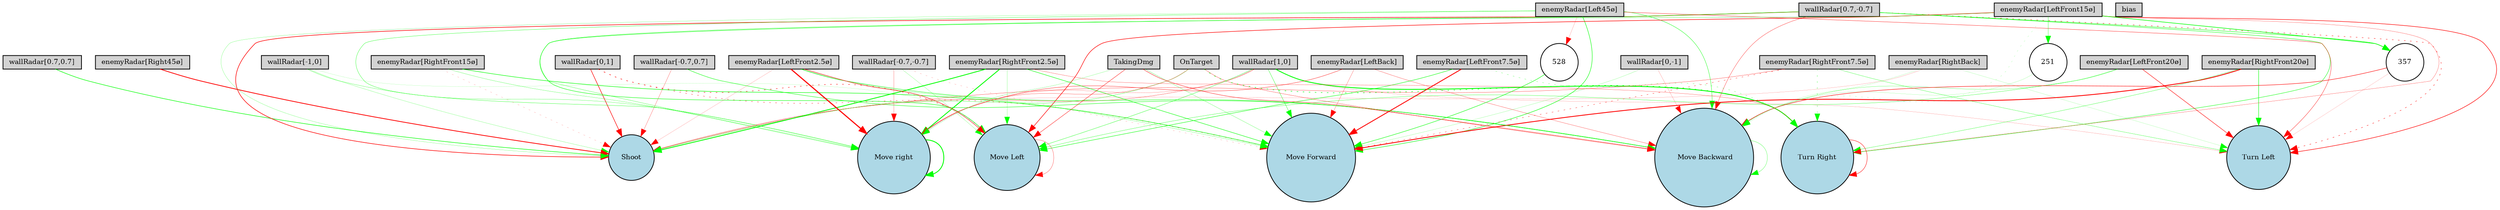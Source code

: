 digraph {
	node [fontsize=9 height=0.2 shape=circle width=0.2]
	"wallRadar[1,0]" [fillcolor=lightgray shape=box style=filled]
	"wallRadar[0,1]" [fillcolor=lightgray shape=box style=filled]
	"wallRadar[-1,0]" [fillcolor=lightgray shape=box style=filled]
	"wallRadar[0,-1]" [fillcolor=lightgray shape=box style=filled]
	"wallRadar[0.7,0.7]" [fillcolor=lightgray shape=box style=filled]
	"wallRadar[-0.7,0.7]" [fillcolor=lightgray shape=box style=filled]
	"wallRadar[-0.7,-0.7]" [fillcolor=lightgray shape=box style=filled]
	"wallRadar[0.7,-0.7]" [fillcolor=lightgray shape=box style=filled]
	"enemyRadar[RightBack]" [fillcolor=lightgray shape=box style=filled]
	"enemyRadar[LeftBack]" [fillcolor=lightgray shape=box style=filled]
	"enemyRadar[Right45ø]" [fillcolor=lightgray shape=box style=filled]
	"enemyRadar[Left45ø]" [fillcolor=lightgray shape=box style=filled]
	"enemyRadar[RightFront20ø]" [fillcolor=lightgray shape=box style=filled]
	"enemyRadar[LeftFront20ø]" [fillcolor=lightgray shape=box style=filled]
	"enemyRadar[RightFront15ø]" [fillcolor=lightgray shape=box style=filled]
	"enemyRadar[LeftFront15ø]" [fillcolor=lightgray shape=box style=filled]
	"enemyRadar[RightFront7.5ø]" [fillcolor=lightgray shape=box style=filled]
	"enemyRadar[LeftFront7.5ø]" [fillcolor=lightgray shape=box style=filled]
	"enemyRadar[RightFront2.5ø]" [fillcolor=lightgray shape=box style=filled]
	"enemyRadar[LeftFront2.5ø]" [fillcolor=lightgray shape=box style=filled]
	OnTarget [fillcolor=lightgray shape=box style=filled]
	TakingDmg [fillcolor=lightgray shape=box style=filled]
	bias [fillcolor=lightgray shape=box style=filled]
	Shoot [fillcolor=lightblue style=filled]
	"Move Forward" [fillcolor=lightblue style=filled]
	" Move Backward" [fillcolor=lightblue style=filled]
	"Move Left" [fillcolor=lightblue style=filled]
	"Move right" [fillcolor=lightblue style=filled]
	"Turn Left" [fillcolor=lightblue style=filled]
	"Turn Right" [fillcolor=lightblue style=filled]
	357 [fillcolor=white style=filled]
	528 [fillcolor=white style=filled]
	251 [fillcolor=white style=filled]
	"enemyRadar[Left45ø]" -> Shoot [color=green penwidth=0.19817902771210127 style=solid]
	"enemyRadar[LeftFront2.5ø]" -> Shoot [color=red penwidth=0.1337261331150464 style=solid]
	"enemyRadar[LeftFront20ø]" -> "Move Left" [color=green penwidth=0.314020679572647 style=solid]
	"enemyRadar[Right45ø]" -> Shoot [color=red penwidth=0.9899520705821432 style=solid]
	"enemyRadar[RightFront7.5ø]" -> "Move Forward" [color=red penwidth=0.3864794099674055 style=dotted]
	"Move Left" -> "Move Left" [color=red penwidth=0.2881352929556703 style=solid]
	"enemyRadar[LeftFront2.5ø]" -> " Move Backward" [color=green penwidth=0.47176079880932775 style=solid]
	"enemyRadar[LeftFront20ø]" -> " Move Backward" [color=green penwidth=0.23899271455251528 style=solid]
	"enemyRadar[RightFront7.5ø]" -> "Turn Left" [color=green penwidth=0.295277884405997 style=solid]
	"wallRadar[0.7,-0.7]" -> "Turn Left" [color=red penwidth=0.4712189863880307 style=dotted]
	"enemyRadar[LeftBack]" -> "Move Forward" [color=red penwidth=0.23598789271754075 style=solid]
	"enemyRadar[LeftFront15ø]" -> "Move Left" [color=red penwidth=0.672584655955217 style=solid]
	"enemyRadar[LeftFront2.5ø]" -> "Move right" [color=red penwidth=1.4380446092234709 style=solid]
	"wallRadar[0.7,-0.7]" -> " Move Backward" [color=red penwidth=0.32686564516735483 style=solid]
	"enemyRadar[RightFront20ø]" -> "Move Forward" [color=red penwidth=1.0757523350314278 style=solid]
	"enemyRadar[LeftBack]" -> " Move Backward" [color=red penwidth=0.26321824974785885 style=solid]
	OnTarget -> Shoot [color=green penwidth=0.29717325256484983 style=solid]
	"wallRadar[1,0]" -> "Move Left" [color=green penwidth=0.3493696327074567 style=solid]
	"enemyRadar[Left45ø]" -> "Move Forward" [color=green penwidth=0.5646717411428057 style=solid]
	" Move Backward" -> " Move Backward" [color=green penwidth=0.27851293645082176 style=solid]
	"wallRadar[-0.7,0.7]" -> " Move Backward" [color=green penwidth=0.4966477920279324 style=solid]
	"wallRadar[-0.7,0.7]" -> Shoot [color=red penwidth=0.24908464052673437 style=solid]
	OnTarget -> "Move right" [color=red penwidth=0.26504361647911767 style=solid]
	"enemyRadar[RightFront2.5ø]" -> Shoot [color=green penwidth=1.054005055231706 style=solid]
	"enemyRadar[RightFront2.5ø]" -> "Move Left" [color=green penwidth=0.19508036403507567 style=solid]
	"wallRadar[0,1]" -> "Move Forward" [color=red penwidth=0.38432133267488866 style=dotted]
	"enemyRadar[LeftFront20ø]" -> "Turn Left" [color=red penwidth=0.5446774779867903 style=solid]
	"enemyRadar[LeftFront7.5ø]" -> "Move Forward" [color=red penwidth=1.0941619720904858 style=solid]
	"wallRadar[-1,0]" -> Shoot [color=green penwidth=0.19271837608291748 style=solid]
	"wallRadar[1,0]" -> "Move Forward" [color=green penwidth=0.368541850319683 style=solid]
	"enemyRadar[RightFront2.5ø]" -> "Move Forward" [color=green penwidth=0.5439164812598668 style=solid]
	TakingDmg -> " Move Backward" [color=red penwidth=0.42809566388944775 style=solid]
	"enemyRadar[LeftFront7.5ø]" -> "Turn Right" [color=green penwidth=0.2566750737844291 style=dotted]
	"wallRadar[-1,0]" -> "Move Left" [color=green penwidth=0.10086322696467086 style=solid]
	"wallRadar[1,0]" -> "Turn Right" [color=green penwidth=1.098872380966936 style=solid]
	"enemyRadar[RightFront15ø]" -> "Move right" [color=green penwidth=0.2470153443151145 style=solid]
	"wallRadar[0.7,-0.7]" -> Shoot [color=red penwidth=0.7250628008135634 style=solid]
	"enemyRadar[LeftFront15ø]" -> " Move Backward" [color=green penwidth=0.13161064634465133 style=dotted]
	"wallRadar[0.7,-0.7]" -> "Move Left" [color=green penwidth=0.5418949407189475 style=solid]
	"enemyRadar[RightFront2.5ø]" -> "Move right" [color=green penwidth=1.0803455438235479 style=solid]
	"enemyRadar[RightBack]" -> Shoot [color=red penwidth=0.13321636562615358 style=solid]
	"Turn Right" -> "Turn Right" [color=red penwidth=0.4836960767542169 style=solid]
	OnTarget -> " Move Backward" [color=red penwidth=0.29088694869968246 style=solid]
	"enemyRadar[RightFront2.5ø]" -> "Turn Right" [color=red penwidth=0.24885870546450697 style=solid]
	"wallRadar[0,-1]" -> "Move Forward" [color=green penwidth=0.1555184018268313 style=solid]
	"enemyRadar[Left45ø]" -> " Move Backward" [color=green penwidth=0.41920754677631 style=solid]
	"enemyRadar[LeftFront2.5ø]" -> "Move Forward" [color=green penwidth=0.23026492552962063 style=solid]
	"wallRadar[0,-1]" -> " Move Backward" [color=red penwidth=0.15762601619248084 style=solid]
	"wallRadar[0,1]" -> Shoot [color=red penwidth=0.674561021636958 style=solid]
	"enemyRadar[RightBack]" -> "Turn Left" [color=green penwidth=0.1196404889200166 style=solid]
	"enemyRadar[RightFront20ø]" -> "Turn Right" [color=green penwidth=0.3090285872200017 style=solid]
	"enemyRadar[RightFront15ø]" -> Shoot [color=red penwidth=0.14994081708168377 style=dotted]
	"enemyRadar[RightFront7.5ø]" -> "Turn Right" [color=green penwidth=0.30172858067456343 style=dotted]
	"enemyRadar[LeftFront15ø]" -> "Move right" [color=green penwidth=0.293435955212606 style=solid]
	"wallRadar[-0.7,-0.7]" -> "Move right" [color=red penwidth=0.2285578205801414 style=solid]
	"enemyRadar[RightFront20ø]" -> "Turn Left" [color=green penwidth=0.5553692417303545 style=solid]
	"enemyRadar[Left45ø]" -> "Turn Left" [color=red penwidth=0.387117826077663 style=solid]
	"Move right" -> "Move right" [color=green penwidth=1.1000467353234642 style=solid]
	"wallRadar[-1,0]" -> "Move right" [color=green penwidth=0.26482245526929626 style=solid]
	"wallRadar[1,0]" -> "Turn Left" [color=red penwidth=0.1436588502009965 style=solid]
	"enemyRadar[LeftBack]" -> "Move right" [color=red penwidth=0.3863051303044245 style=solid]
	"wallRadar[1,0]" -> Shoot [color=red penwidth=0.2838040152821195 style=solid]
	"enemyRadar[RightBack]" -> " Move Backward" [color=green penwidth=0.10915064344205701 style=solid]
	"enemyRadar[Left45ø]" -> "Move right" [color=green penwidth=0.340821518805053 style=solid]
	"wallRadar[0,1]" -> "Move Left" [color=red penwidth=0.5323156462664331 style=dotted]
	"enemyRadar[LeftFront15ø]" -> "Turn Right" [color=red penwidth=0.24682062062295415 style=solid]
	"wallRadar[0.7,-0.7]" -> "Turn Right" [color=green penwidth=0.47901560961408507 style=solid]
	"enemyRadar[LeftFront7.5ø]" -> "Move Left" [color=green penwidth=0.5196150152340064 style=solid]
	"wallRadar[0.7,0.7]" -> Shoot [color=green penwidth=0.6624005874736548 style=solid]
	"wallRadar[1,0]" -> "Move right" [color=red penwidth=0.17943960128925746 style=solid]
	"enemyRadar[RightFront7.5ø]" -> Shoot [color=red penwidth=0.2959780123380148 style=solid]
	TakingDmg -> "Move right" [color=green penwidth=0.18357744429881168 style=solid]
	TakingDmg -> "Move Left" [color=red penwidth=0.42715026302586245 style=solid]
	TakingDmg -> "Move Forward" [color=green penwidth=0.23082413990831402 style=solid]
	"enemyRadar[RightFront15ø]" -> "Move Forward" [color=green penwidth=0.6127268297731748 style=solid]
	"wallRadar[-0.7,-0.7]" -> "Move Forward" [color=red penwidth=0.15422984696874953 style=dotted]
	"enemyRadar[LeftFront2.5ø]" -> "Move Left" [color=red penwidth=0.5293068110297495 style=solid]
	OnTarget -> "Turn Right" [color=green penwidth=0.621425269921149 style=dotted]
	"wallRadar[-0.7,-0.7]" -> "Move Left" [color=green penwidth=0.17789370513355007 style=solid]
	"enemyRadar[LeftFront15ø]" -> "Turn Left" [color=red penwidth=0.6431909587555996 style=solid]
	"enemyRadar[LeftFront15ø]" -> 251 [color=green penwidth=0.3484412471775398 style=solid]
	251 -> " Move Backward" [color=green penwidth=0.12772692629953178 style=solid]
	"enemyRadar[LeftFront15ø]" -> 357 [color=green penwidth=0.7308865635909968 style=solid]
	357 -> " Move Backward" [color=red penwidth=0.5593329245465612 style=solid]
	"wallRadar[0.7,-0.7]" -> 357 [color=green penwidth=0.49550522098161287 style=solid]
	"enemyRadar[Left45ø]" -> 528 [color=red penwidth=0.15375843049706323 style=solid]
	528 -> "Move Forward" [color=green penwidth=0.539948889952567 style=solid]
	357 -> "Turn Left" [color=red penwidth=0.11378663909396755 style=solid]
}
